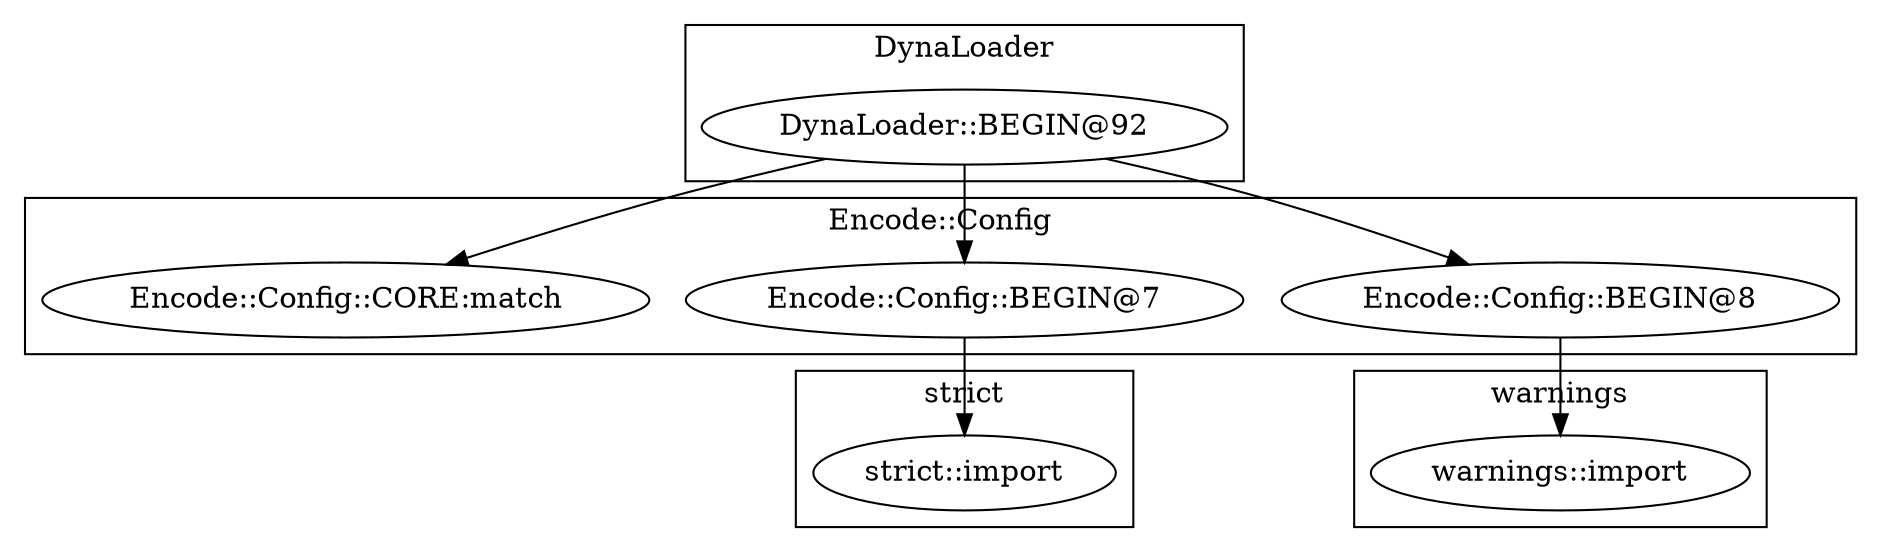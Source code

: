 digraph {
graph [overlap=false]
subgraph cluster_DynaLoader {
	label="DynaLoader";
	"DynaLoader::BEGIN@92";
}
subgraph cluster_warnings {
	label="warnings";
	"warnings::import";
}
subgraph cluster_strict {
	label="strict";
	"strict::import";
}
subgraph cluster_Encode_Config {
	label="Encode::Config";
	"Encode::Config::BEGIN@7";
	"Encode::Config::BEGIN@8";
	"Encode::Config::CORE:match";
}
"DynaLoader::BEGIN@92" -> "Encode::Config::CORE:match";
"DynaLoader::BEGIN@92" -> "Encode::Config::BEGIN@7";
"DynaLoader::BEGIN@92" -> "Encode::Config::BEGIN@8";
"Encode::Config::BEGIN@8" -> "warnings::import";
"Encode::Config::BEGIN@7" -> "strict::import";
}
